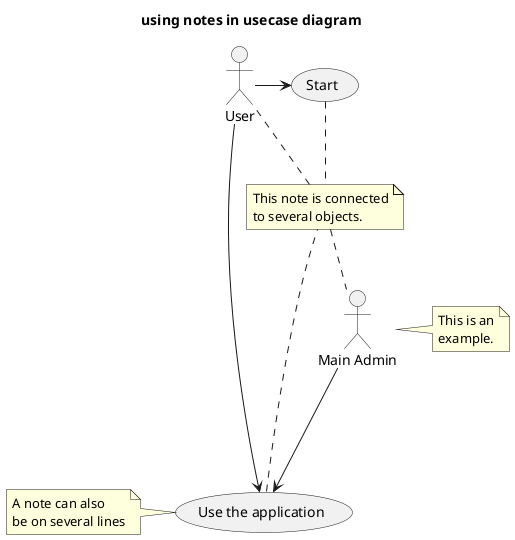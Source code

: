 @startuml

title using notes in usecase diagram
' left to right direction

:Main Admin: as Admin
(Use the application) as (Use)

User -> (Start)
User --> (Use)
Admin ---> (Use)

note right of Admin : This is an\nexample.

note left of (Use)
    A note can also
    be on several lines
end note

note "This note is connected\nto several objects." as N2

(Start) .. N2
N2 .. Admin
N2 .. User
(Use) .. N2

@enduml